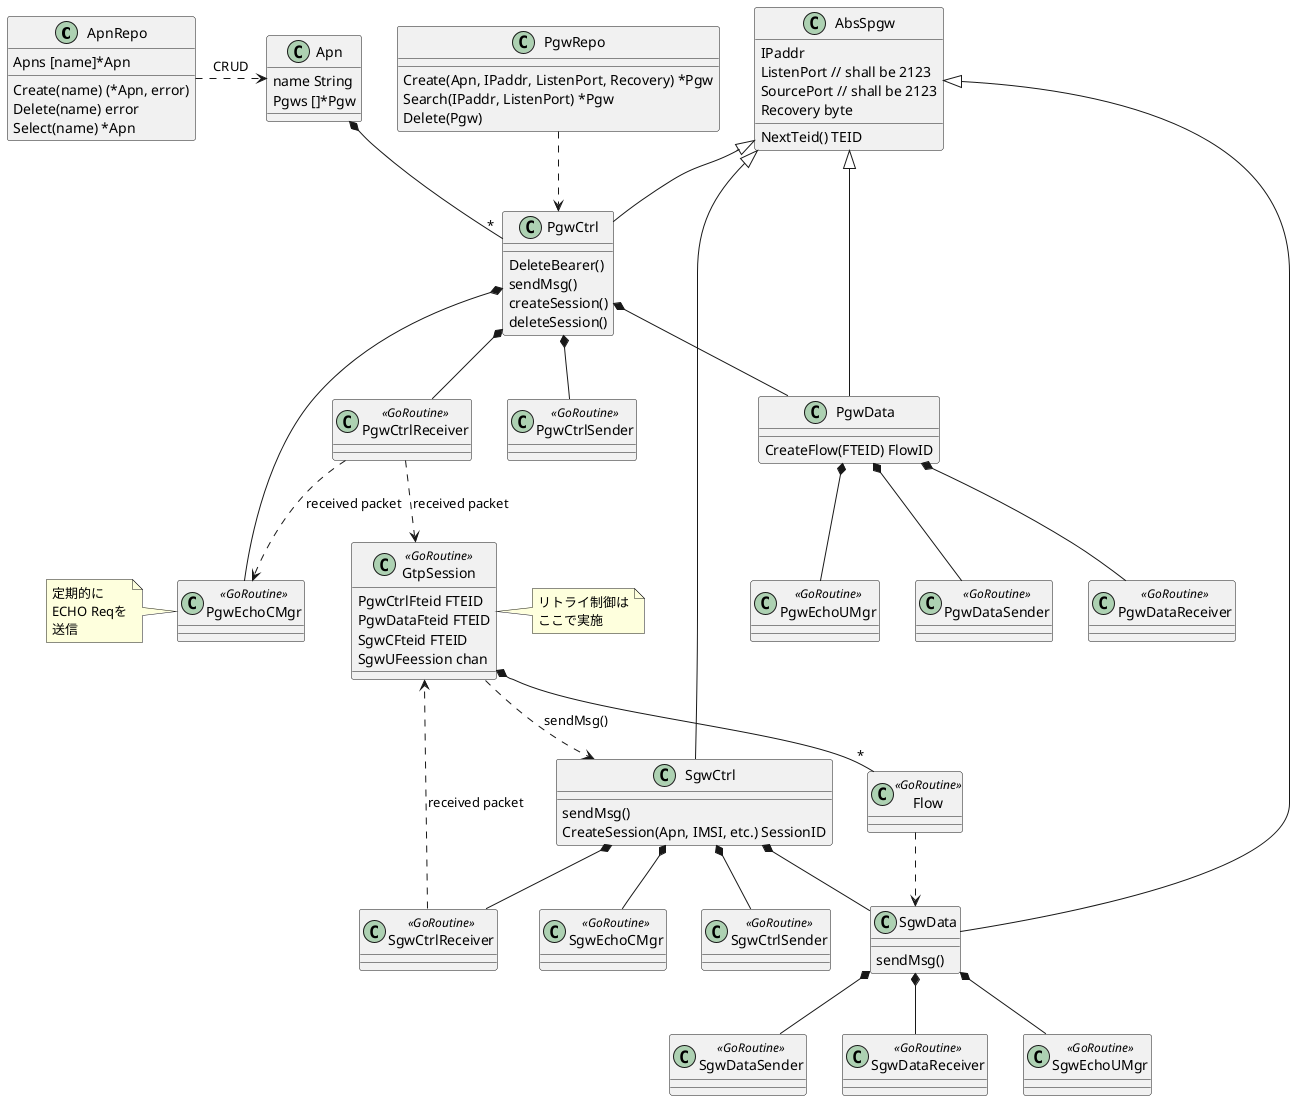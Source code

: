@startuml

'''''''''''''''''''
' APN part
'''''''''''''''''''

class ApnRepo {
  Apns [name]*Apn
  Create(name) (*Apn, error)
  Delete(name) error
  Select(name) *Apn
}
class Apn {
  name String
  Pgws []*Pgw
}

ApnRepo .> Apn : CRUD
Apn *-- "*" PgwCtrl

'''''''''''''''''''
' S/PGW part
'''''''''''''''''''

class AbsSpgw {
  IPaddr
  ListenPort // shall be 2123
  SourcePort // shall be 2123
  Recovery byte
  NextTeid() TEID
}

class PgwRepo {
  Create(Apn, IPaddr, ListenPort, Recovery) *Pgw
  Search(IPaddr, ListenPort) *Pgw
  Delete(Pgw)
}

class PgwCtrl {
  DeleteBearer()
  sendMsg()
  createSession()
  deleteSession()
}
AbsSpgw <|-- PgwCtrl

class PgwData {
  CreateFlow(FTEID) FlowID
}
AbsSpgw <|-- PgwData
PgwCtrl *-- PgwData

class PgwCtrlReceiver <<GoRoutine>>
PgwCtrl *-- PgwCtrlReceiver

class PgwCtrlSender <<GoRoutine>>
PgwCtrl *-- PgwCtrlSender


PgwRepo ..> PgwCtrl
PgwCtrl *-- PgwEchoCMgr
PgwData *-- PgwEchoUMgr

class PgwEchoCMgr <<GoRoutine>>
note left
  定期的に
  ECHO Reqを
  送信
end note

class PgwDataSender <<GoRoutine>>
class PgwDataReceiver <<GoRoutine>>

PgwData *-- PgwDataSender
PgwData *-- PgwDataReceiver


class PgwEchoUMgr <<GoRoutine>>

PgwCtrlReceiver ..> PgwEchoCMgr : received packet

'''''''''''''''''''
' SGW part
'''''''''''''''''''

class SgwCtrl {
  sendMsg()
  CreateSession(Apn, IMSI, etc.) SessionID
}

class SgwData {
  sendMsg()
}
SgwCtrl *-- SgwData

AbsSpgw <|-- SgwCtrl
AbsSpgw <|-- SgwData

class SgwDataSender <<GoRoutine>>
class SgwDataReceiver <<GoRoutine>>

SgwCtrl *-- SgwCtrlSender
SgwCtrl *-- SgwCtrlReceiver


class SgwCtrlSender <<GoRoutine>>
class SgwCtrlReceiver <<GoRoutine>>

SgwData *-- SgwDataSender
SgwData *-- SgwDataReceiver

class SgwEchoCMgr <<GoRoutine>>
class SgwEchoUMgr <<GoRoutine>>

SgwCtrl *-- SgwEchoCMgr
SgwData *-- SgwEchoUMgr

'''''''''''''''''''
' GtpSession part
'''''''''''''''''''

class GtpSession <<GoRoutine>> {
  PgwCtrlFteid FTEID
  PgwDataFteid FTEID
  SgwCFteid FTEID
  SgwUFeession chan
}
note right
  リトライ制御は
  ここで実施
end note

class Flow <<GoRoutine>>


GtpSession *-- "*" Flow

GtpSession ..> SgwCtrl : sendMsg()
Flow ..> SgwData


SgwCtrlReceiver ..> GtpSession : received packet
PgwCtrlReceiver ..> GtpSession : received packet

@enduml
